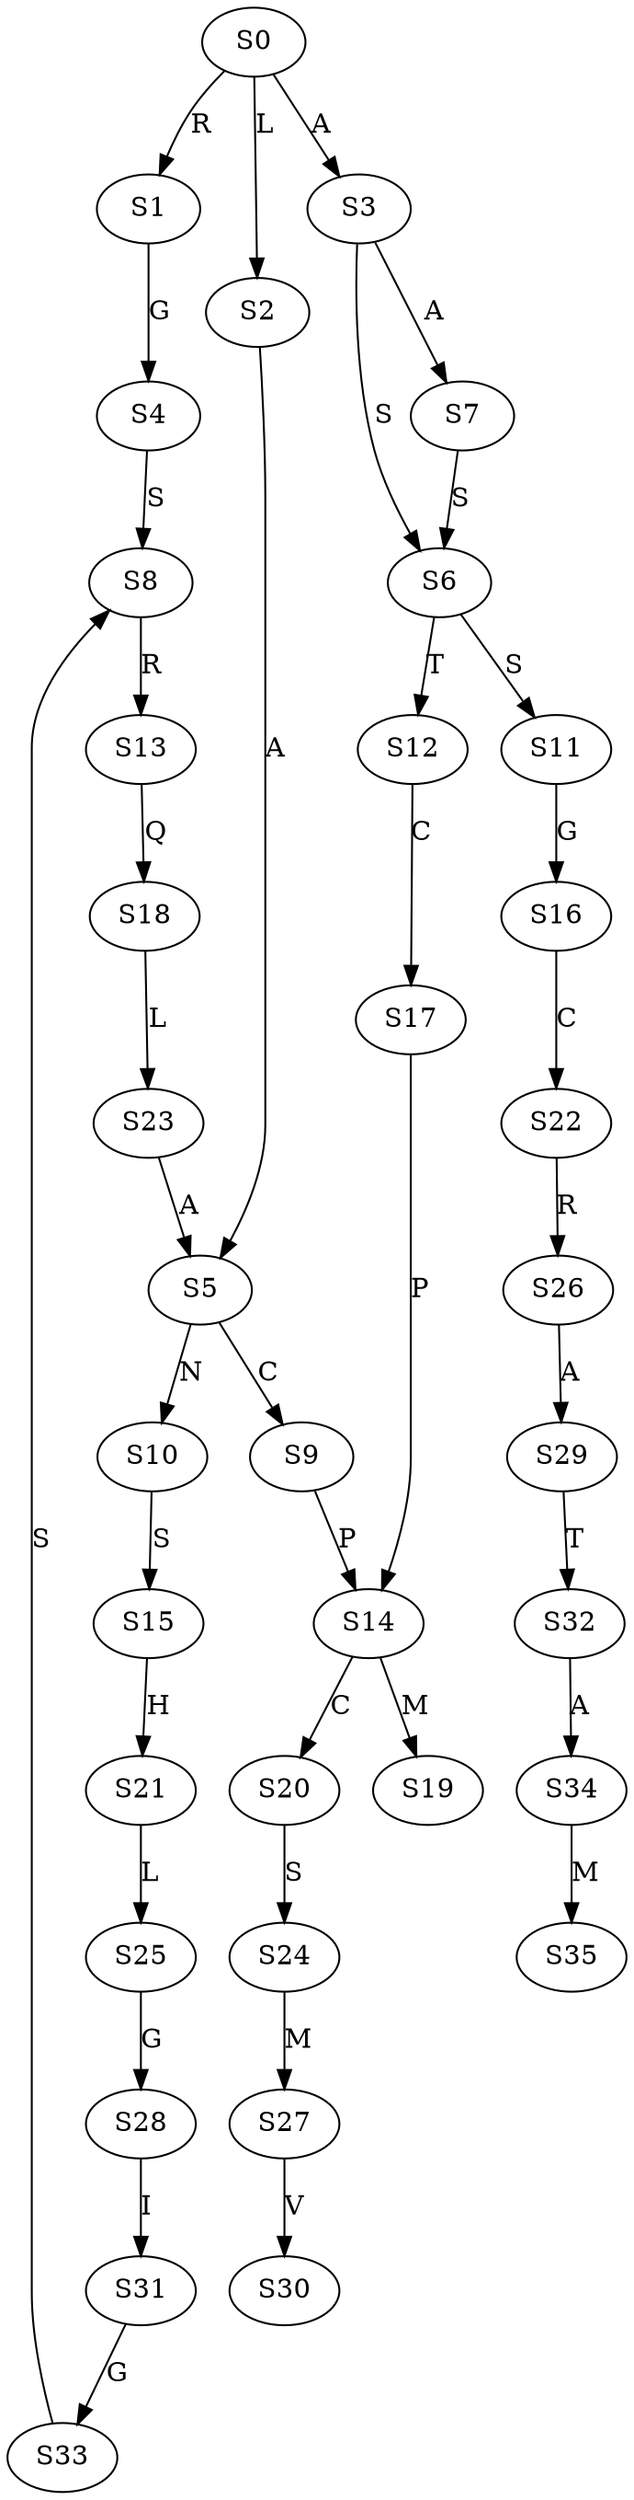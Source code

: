 strict digraph  {
	S0 -> S1 [ label = R ];
	S0 -> S2 [ label = L ];
	S0 -> S3 [ label = A ];
	S1 -> S4 [ label = G ];
	S2 -> S5 [ label = A ];
	S3 -> S6 [ label = S ];
	S3 -> S7 [ label = A ];
	S4 -> S8 [ label = S ];
	S5 -> S9 [ label = C ];
	S5 -> S10 [ label = N ];
	S6 -> S11 [ label = S ];
	S6 -> S12 [ label = T ];
	S7 -> S6 [ label = S ];
	S8 -> S13 [ label = R ];
	S9 -> S14 [ label = P ];
	S10 -> S15 [ label = S ];
	S11 -> S16 [ label = G ];
	S12 -> S17 [ label = C ];
	S13 -> S18 [ label = Q ];
	S14 -> S19 [ label = M ];
	S14 -> S20 [ label = C ];
	S15 -> S21 [ label = H ];
	S16 -> S22 [ label = C ];
	S17 -> S14 [ label = P ];
	S18 -> S23 [ label = L ];
	S20 -> S24 [ label = S ];
	S21 -> S25 [ label = L ];
	S22 -> S26 [ label = R ];
	S23 -> S5 [ label = A ];
	S24 -> S27 [ label = M ];
	S25 -> S28 [ label = G ];
	S26 -> S29 [ label = A ];
	S27 -> S30 [ label = V ];
	S28 -> S31 [ label = I ];
	S29 -> S32 [ label = T ];
	S31 -> S33 [ label = G ];
	S32 -> S34 [ label = A ];
	S33 -> S8 [ label = S ];
	S34 -> S35 [ label = M ];
}
